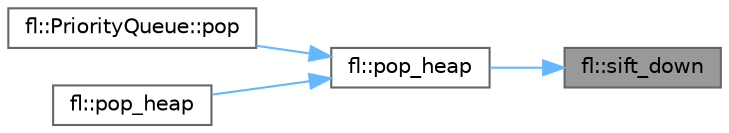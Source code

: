 digraph "fl::sift_down"
{
 // INTERACTIVE_SVG=YES
 // LATEX_PDF_SIZE
  bgcolor="transparent";
  edge [fontname=Helvetica,fontsize=10,labelfontname=Helvetica,labelfontsize=10];
  node [fontname=Helvetica,fontsize=10,shape=box,height=0.2,width=0.4];
  rankdir="RL";
  Node1 [id="Node000001",label="fl::sift_down",height=0.2,width=0.4,color="gray40", fillcolor="grey60", style="filled", fontcolor="black",tooltip=" "];
  Node1 -> Node2 [id="edge1_Node000001_Node000002",dir="back",color="steelblue1",style="solid",tooltip=" "];
  Node2 [id="Node000002",label="fl::pop_heap",height=0.2,width=0.4,color="grey40", fillcolor="white", style="filled",URL="$d4/d36/namespacefl_ac5b2224bf2c369fde850b50537baa50e.html#ac5b2224bf2c369fde850b50537baa50e",tooltip=" "];
  Node2 -> Node3 [id="edge2_Node000002_Node000003",dir="back",color="steelblue1",style="solid",tooltip=" "];
  Node3 [id="Node000003",label="fl::PriorityQueue::pop",height=0.2,width=0.4,color="grey40", fillcolor="white", style="filled",URL="$df/d91/classfl_1_1_priority_queue_ab150772233344f283bb79cfa0359a8c8.html#ab150772233344f283bb79cfa0359a8c8",tooltip=" "];
  Node2 -> Node4 [id="edge3_Node000002_Node000004",dir="back",color="steelblue1",style="solid",tooltip=" "];
  Node4 [id="Node000004",label="fl::pop_heap",height=0.2,width=0.4,color="grey40", fillcolor="white", style="filled",URL="$d4/d36/namespacefl_ab36d8513734d787c843c689b0d383503.html#ab36d8513734d787c843c689b0d383503",tooltip=" "];
}

